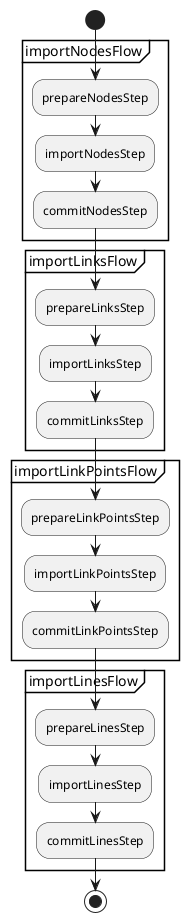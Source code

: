 @startuml
'https://plantuml.com/activity-diagram-beta

start

partition importNodesFlow {
    :prepareNodesStep;
    :importNodesStep;
    :commitNodesStep;
}

partition importLinksFlow {
    :prepareLinksStep;
    :importLinksStep;
    :commitLinksStep;
}

partition importLinkPointsFlow {
    :prepareLinkPointsStep;
    :importLinkPointsStep;
    :commitLinkPointsStep;
}

partition importLinesFlow {
    :prepareLinesStep;
    :importLinesStep;
    :commitLinesStep;
}

stop

@enduml
